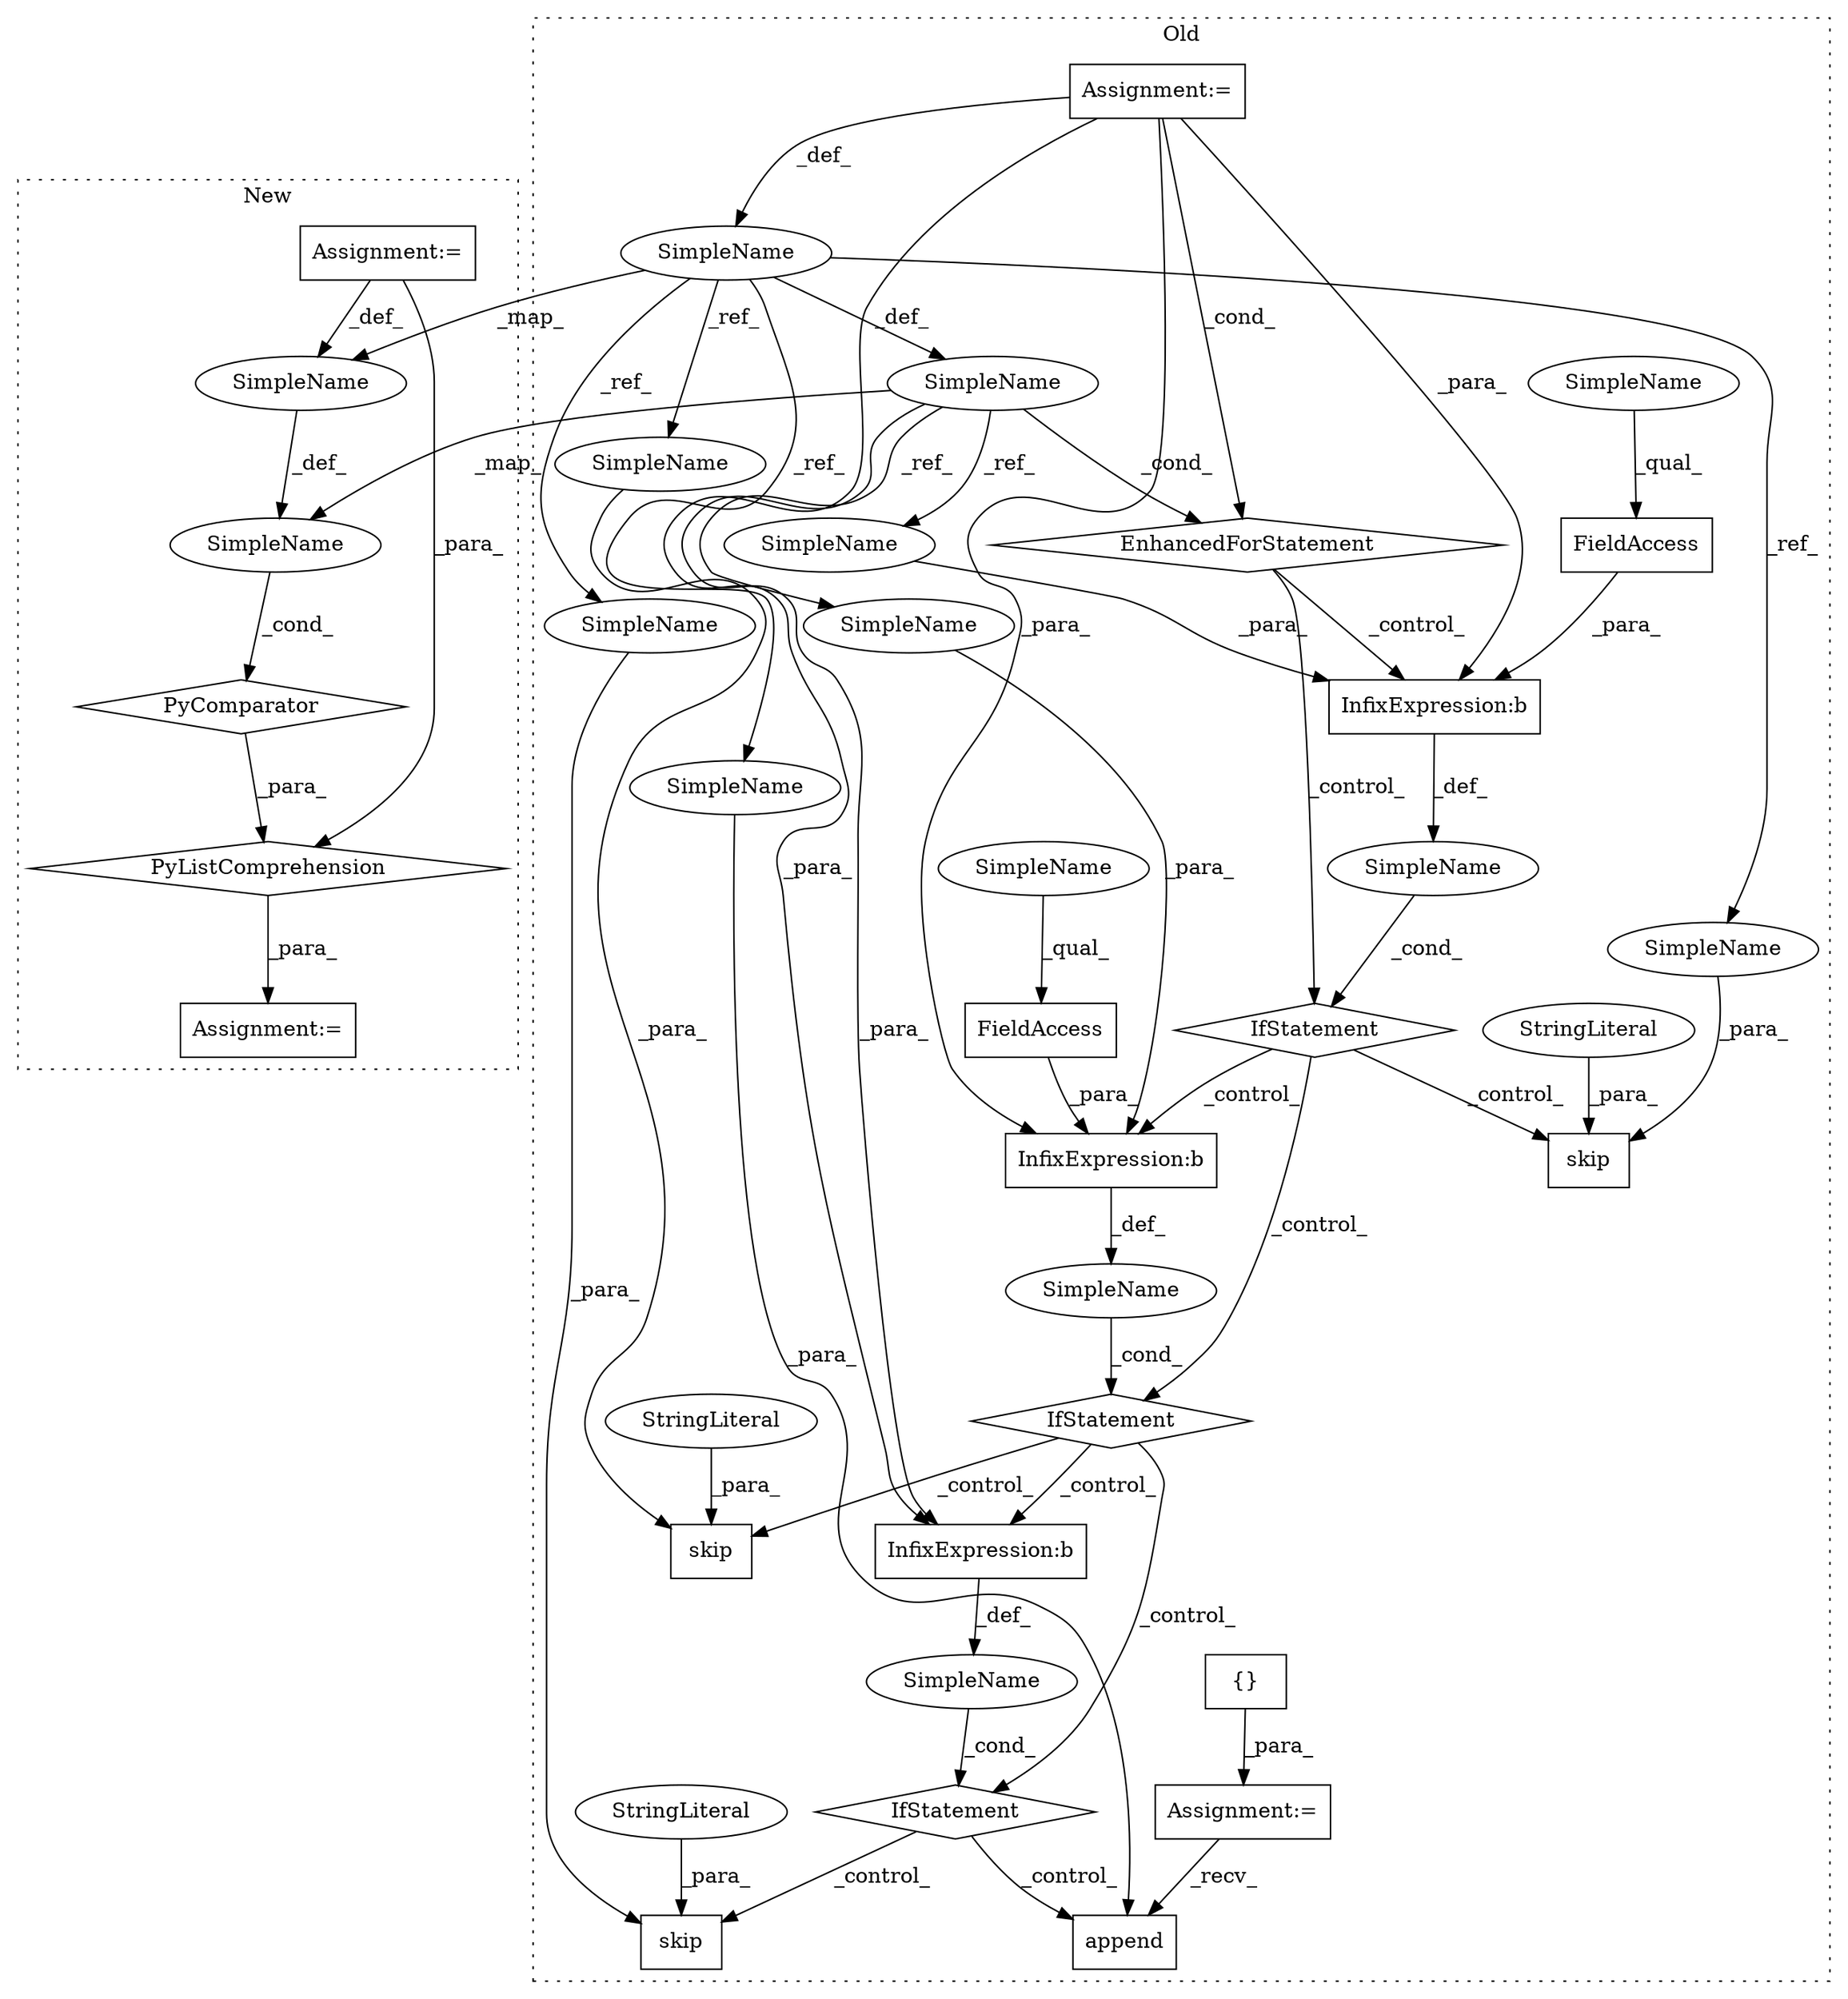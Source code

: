digraph G {
subgraph cluster0 {
1 [label="skip" a="32" s="4351,4383" l="5,1" shape="box"];
3 [label="SimpleName" a="42" s="4287" l="5" shape="ellipse"];
5 [label="skip" a="32" s="4442,4476" l="5,1" shape="box"];
6 [label="InfixExpression:b" a="27" s="4508" l="3" shape="box"];
7 [label="InfixExpression:b" a="27" s="4415" l="3" shape="box"];
8 [label="InfixExpression:b" a="27" s="4326" l="3" shape="box"];
9 [label="EnhancedForStatement" a="70" s="4214,4307" l="69,2" shape="diamond"];
10 [label="FieldAccess" a="22" s="4418" l="12" shape="box"];
11 [label="SimpleName" a="42" s="4271" l="7" shape="ellipse"];
13 [label="FieldAccess" a="22" s="4329" l="10" shape="box"];
14 [label="IfStatement" a="25" s="4406,4430" l="4,2" shape="diamond"];
15 [label="SimpleName" a="42" s="" l="" shape="ellipse"];
16 [label="IfStatement" a="25" s="4317,4339" l="4,2" shape="diamond"];
17 [label="SimpleName" a="42" s="" l="" shape="ellipse"];
18 [label="IfStatement" a="25" s="4499,4521" l="4,2" shape="diamond"];
19 [label="skip" a="32" s="4533,4559" l="5,1" shape="box"];
20 [label="SimpleName" a="42" s="" l="" shape="ellipse"];
22 [label="StringLiteral" a="45" s="4364" l="19" shape="ellipse"];
24 [label="StringLiteral" a="45" s="4455" l="21" shape="ellipse"];
26 [label="StringLiteral" a="45" s="4546" l="13" shape="ellipse"];
27 [label="Assignment:=" a="7" s="4214,4307" l="69,2" shape="box"];
28 [label="append" a="32" s="4604,4618" l="7,1" shape="box"];
29 [label="{}" a="4" s="4206" l="2" shape="box"];
30 [label="Assignment:=" a="7" s="4196" l="1" shape="box"];
31 [label="SimpleName" a="42" s="4611" l="7" shape="ellipse"];
32 [label="SimpleName" a="42" s="4356" l="7" shape="ellipse"];
33 [label="SimpleName" a="42" s="4538" l="7" shape="ellipse"];
34 [label="SimpleName" a="42" s="4447" l="7" shape="ellipse"];
35 [label="SimpleName" a="42" s="4329" l="5" shape="ellipse"];
36 [label="SimpleName" a="42" s="4418" l="5" shape="ellipse"];
37 [label="SimpleName" a="42" s="4410" l="5" shape="ellipse"];
38 [label="SimpleName" a="42" s="4321" l="5" shape="ellipse"];
label = "Old";
style="dotted";
}
subgraph cluster1 {
2 [label="PyComparator" a="113" s="3431" l="51" shape="diamond"];
4 [label="SimpleName" a="42" s="3434" l="5" shape="ellipse"];
12 [label="SimpleName" a="42" s="3418" l="7" shape="ellipse"];
21 [label="Assignment:=" a="7" s="3431" l="51" shape="box"];
23 [label="PyListComprehension" a="109" s="3350" l="140" shape="diamond"];
25 [label="Assignment:=" a="7" s="3338" l="12" shape="box"];
label = "New";
style="dotted";
}
2 -> 23 [label="_para_"];
3 -> 38 [label="_ref_"];
3 -> 4 [label="_map_"];
3 -> 6 [label="_para_"];
3 -> 37 [label="_ref_"];
3 -> 9 [label="_cond_"];
4 -> 2 [label="_cond_"];
6 -> 20 [label="_def_"];
7 -> 17 [label="_def_"];
8 -> 15 [label="_def_"];
9 -> 8 [label="_control_"];
9 -> 16 [label="_control_"];
10 -> 7 [label="_para_"];
11 -> 3 [label="_def_"];
11 -> 12 [label="_map_"];
11 -> 33 [label="_ref_"];
11 -> 34 [label="_ref_"];
11 -> 32 [label="_ref_"];
11 -> 31 [label="_ref_"];
12 -> 4 [label="_def_"];
13 -> 8 [label="_para_"];
14 -> 6 [label="_control_"];
14 -> 5 [label="_control_"];
14 -> 18 [label="_control_"];
15 -> 16 [label="_cond_"];
16 -> 14 [label="_control_"];
16 -> 7 [label="_control_"];
16 -> 1 [label="_control_"];
17 -> 14 [label="_cond_"];
18 -> 19 [label="_control_"];
18 -> 28 [label="_control_"];
20 -> 18 [label="_cond_"];
21 -> 12 [label="_def_"];
21 -> 23 [label="_para_"];
22 -> 1 [label="_para_"];
23 -> 25 [label="_para_"];
24 -> 5 [label="_para_"];
26 -> 19 [label="_para_"];
27 -> 8 [label="_para_"];
27 -> 9 [label="_cond_"];
27 -> 6 [label="_para_"];
27 -> 11 [label="_def_"];
27 -> 7 [label="_para_"];
29 -> 30 [label="_para_"];
30 -> 28 [label="_recv_"];
31 -> 28 [label="_para_"];
32 -> 1 [label="_para_"];
33 -> 19 [label="_para_"];
34 -> 5 [label="_para_"];
35 -> 13 [label="_qual_"];
36 -> 10 [label="_qual_"];
37 -> 7 [label="_para_"];
38 -> 8 [label="_para_"];
}